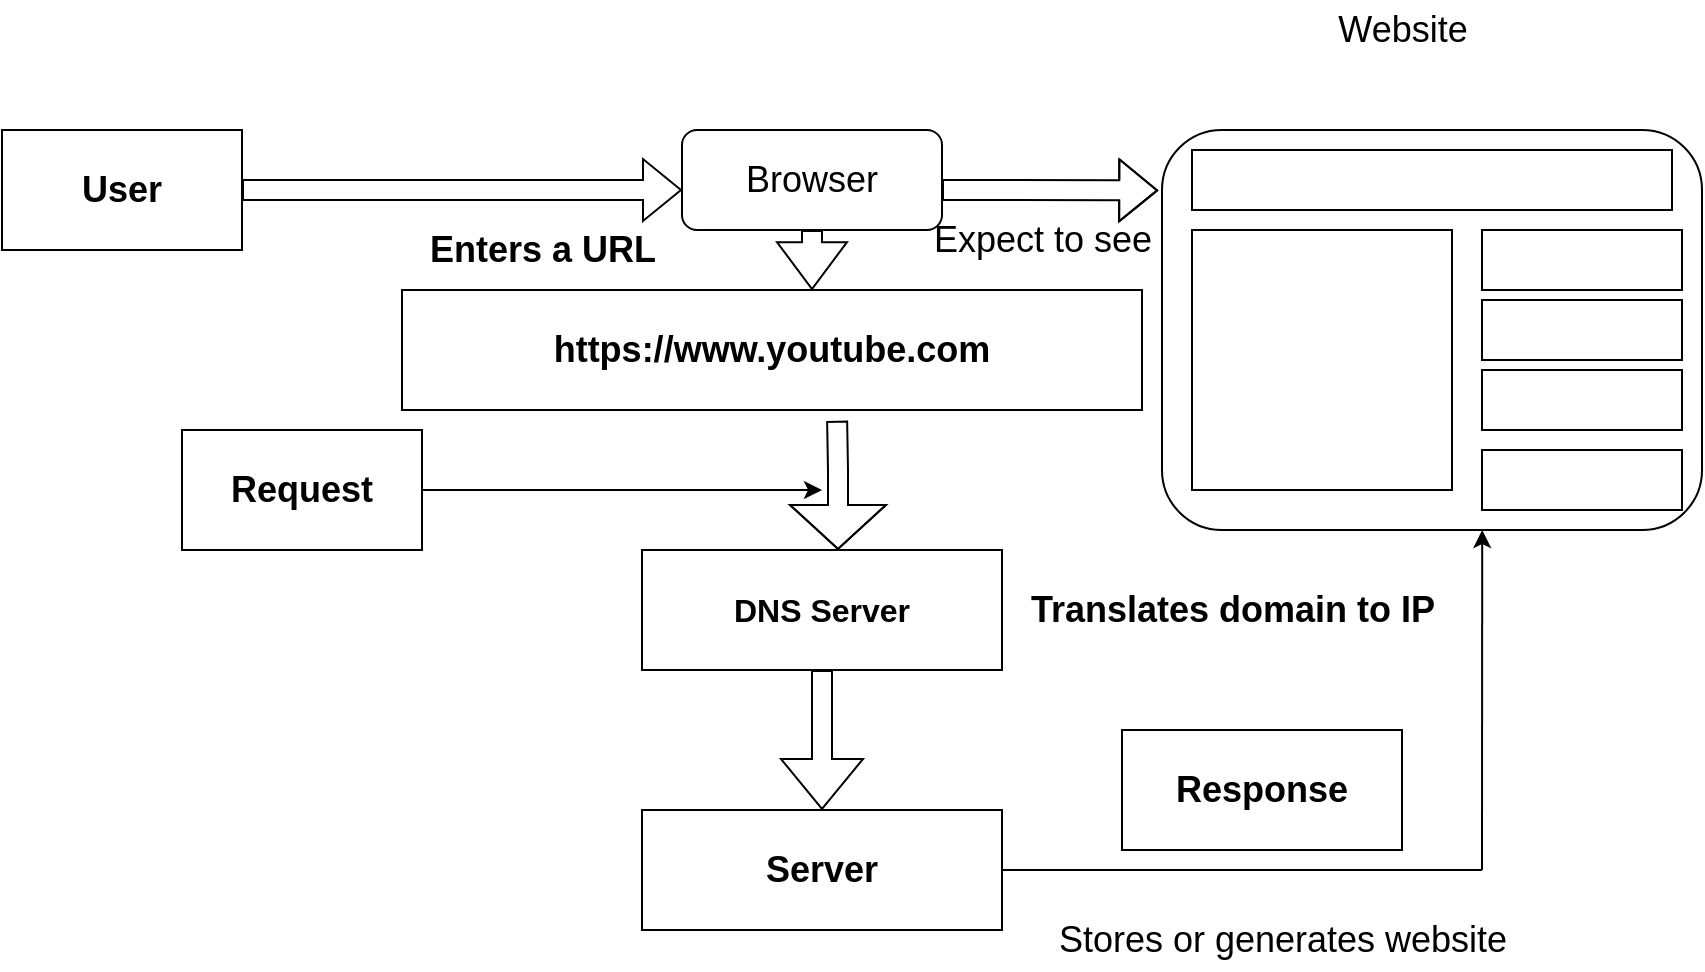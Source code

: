 <mxfile version="15.7.0" type="device"><diagram id="C5RBs43oDa-KdzZeNtuy" name="Page-1"><mxGraphModel dx="1861" dy="579" grid="1" gridSize="10" guides="1" tooltips="1" connect="1" arrows="1" fold="1" page="1" pageScale="1" pageWidth="827" pageHeight="1169" math="0" shadow="0"><root><mxCell id="WIyWlLk6GJQsqaUBKTNV-0"/><mxCell id="WIyWlLk6GJQsqaUBKTNV-1" parent="WIyWlLk6GJQsqaUBKTNV-0"/><mxCell id="WIyWlLk6GJQsqaUBKTNV-3" value="&lt;font style=&quot;font-size: 18px&quot;&gt;Browser&lt;/font&gt;" style="rounded=1;whiteSpace=wrap;html=1;fontSize=12;glass=0;strokeWidth=1;shadow=0;" parent="WIyWlLk6GJQsqaUBKTNV-1" vertex="1"><mxGeometry x="280" y="80" width="130" height="50" as="geometry"/></mxCell><mxCell id="F7zEI33wRg4q1jEbdCbP-1" style="edgeStyle=orthogonalEdgeStyle;rounded=0;orthogonalLoop=1;jettySize=auto;html=1;" edge="1" parent="WIyWlLk6GJQsqaUBKTNV-1"><mxGeometry relative="1" as="geometry"><mxPoint x="530" y="180" as="targetPoint"/><mxPoint x="520" y="180" as="sourcePoint"/></mxGeometry></mxCell><mxCell id="F7zEI33wRg4q1jEbdCbP-0" value="" style="rounded=1;whiteSpace=wrap;html=1;fontSize=12;glass=0;strokeWidth=1;shadow=0;" vertex="1" parent="WIyWlLk6GJQsqaUBKTNV-1"><mxGeometry x="520" y="80" width="270" height="200" as="geometry"/></mxCell><mxCell id="F7zEI33wRg4q1jEbdCbP-2" value="&lt;font style=&quot;font-size: 18px&quot;&gt;&lt;b&gt;https://www.youtube.com&lt;/b&gt;&lt;/font&gt;" style="rounded=0;whiteSpace=wrap;html=1;" vertex="1" parent="WIyWlLk6GJQsqaUBKTNV-1"><mxGeometry x="140" y="160" width="370" height="60" as="geometry"/></mxCell><mxCell id="F7zEI33wRg4q1jEbdCbP-14" value="&lt;font size=&quot;3&quot;&gt;&lt;b&gt;DNS Server&lt;/b&gt;&lt;/font&gt;" style="rounded=0;whiteSpace=wrap;html=1;" vertex="1" parent="WIyWlLk6GJQsqaUBKTNV-1"><mxGeometry x="260" y="290" width="180" height="60" as="geometry"/></mxCell><mxCell id="F7zEI33wRg4q1jEbdCbP-15" value="&lt;font style=&quot;font-size: 18px&quot;&gt;&lt;b&gt;Server&lt;/b&gt;&lt;/font&gt;" style="rounded=0;whiteSpace=wrap;html=1;" vertex="1" parent="WIyWlLk6GJQsqaUBKTNV-1"><mxGeometry x="260" y="420" width="180" height="60" as="geometry"/></mxCell><mxCell id="F7zEI33wRg4q1jEbdCbP-16" value="&lt;font style=&quot;font-size: 18px&quot;&gt;&lt;b&gt;Request&lt;/b&gt;&lt;/font&gt;" style="rounded=0;whiteSpace=wrap;html=1;" vertex="1" parent="WIyWlLk6GJQsqaUBKTNV-1"><mxGeometry x="30" y="230" width="120" height="60" as="geometry"/></mxCell><mxCell id="F7zEI33wRg4q1jEbdCbP-17" value="&lt;font style=&quot;font-size: 18px&quot;&gt;&lt;b&gt;User&lt;/b&gt;&lt;/font&gt;" style="rounded=0;whiteSpace=wrap;html=1;" vertex="1" parent="WIyWlLk6GJQsqaUBKTNV-1"><mxGeometry x="-60" y="80" width="120" height="60" as="geometry"/></mxCell><mxCell id="F7zEI33wRg4q1jEbdCbP-20" value="" style="endArrow=classic;html=1;rounded=0;entryX=0.593;entryY=1;entryDx=0;entryDy=0;entryPerimeter=0;" edge="1" parent="WIyWlLk6GJQsqaUBKTNV-1" target="F7zEI33wRg4q1jEbdCbP-0"><mxGeometry width="50" height="50" relative="1" as="geometry"><mxPoint x="680" y="450" as="sourcePoint"/><mxPoint x="680" y="290" as="targetPoint"/><Array as="points"/></mxGeometry></mxCell><mxCell id="F7zEI33wRg4q1jEbdCbP-22" value="" style="endArrow=none;html=1;rounded=0;exitX=1;exitY=0.5;exitDx=0;exitDy=0;" edge="1" parent="WIyWlLk6GJQsqaUBKTNV-1" source="F7zEI33wRg4q1jEbdCbP-15"><mxGeometry width="50" height="50" relative="1" as="geometry"><mxPoint x="440" y="460" as="sourcePoint"/><mxPoint x="680" y="450" as="targetPoint"/></mxGeometry></mxCell><mxCell id="F7zEI33wRg4q1jEbdCbP-27" value="" style="shape=flexArrow;endArrow=classic;html=1;rounded=0;exitX=0.5;exitY=1;exitDx=0;exitDy=0;endWidth=30;endSize=8;" edge="1" parent="WIyWlLk6GJQsqaUBKTNV-1" source="F7zEI33wRg4q1jEbdCbP-14" target="F7zEI33wRg4q1jEbdCbP-15"><mxGeometry width="50" height="50" relative="1" as="geometry"><mxPoint x="390" y="350" as="sourcePoint"/><mxPoint x="368" y="420" as="targetPoint"/></mxGeometry></mxCell><mxCell id="F7zEI33wRg4q1jEbdCbP-28" value="" style="shape=flexArrow;endArrow=classic;html=1;rounded=0;exitX=0.588;exitY=1.09;exitDx=0;exitDy=0;exitPerimeter=0;endWidth=37;endSize=7.01;" edge="1" parent="WIyWlLk6GJQsqaUBKTNV-1" source="F7zEI33wRg4q1jEbdCbP-2"><mxGeometry width="50" height="50" relative="1" as="geometry"><mxPoint x="330" y="270" as="sourcePoint"/><mxPoint x="358" y="290" as="targetPoint"/><Array as="points"><mxPoint x="358" y="250"/></Array></mxGeometry></mxCell><mxCell id="F7zEI33wRg4q1jEbdCbP-29" value="" style="shape=flexArrow;endArrow=classic;html=1;rounded=0;exitX=0.5;exitY=1;exitDx=0;exitDy=0;endWidth=24;endSize=7.47;" edge="1" parent="WIyWlLk6GJQsqaUBKTNV-1" source="WIyWlLk6GJQsqaUBKTNV-3"><mxGeometry width="50" height="50" relative="1" as="geometry"><mxPoint x="340" y="180" as="sourcePoint"/><mxPoint x="345" y="160" as="targetPoint"/></mxGeometry></mxCell><mxCell id="F7zEI33wRg4q1jEbdCbP-30" value="" style="shape=flexArrow;endArrow=classic;html=1;rounded=0;" edge="1" parent="WIyWlLk6GJQsqaUBKTNV-1" source="F7zEI33wRg4q1jEbdCbP-17"><mxGeometry width="50" height="50" relative="1" as="geometry"><mxPoint x="130" y="140" as="sourcePoint"/><mxPoint x="280" y="110" as="targetPoint"/></mxGeometry></mxCell><mxCell id="F7zEI33wRg4q1jEbdCbP-31" value="" style="shape=flexArrow;endArrow=classic;html=1;rounded=0;startArrow=none;" edge="1" parent="WIyWlLk6GJQsqaUBKTNV-1" source="F7zEI33wRg4q1jEbdCbP-43"><mxGeometry width="50" height="50" relative="1" as="geometry"><mxPoint x="440" y="120" as="sourcePoint"/><mxPoint x="510" y="120" as="targetPoint"/></mxGeometry></mxCell><mxCell id="F7zEI33wRg4q1jEbdCbP-32" value="" style="endArrow=classic;html=1;rounded=0;" edge="1" parent="WIyWlLk6GJQsqaUBKTNV-1" source="F7zEI33wRg4q1jEbdCbP-16"><mxGeometry width="50" height="50" relative="1" as="geometry"><mxPoint x="200" y="290" as="sourcePoint"/><mxPoint x="350" y="260" as="targetPoint"/></mxGeometry></mxCell><mxCell id="F7zEI33wRg4q1jEbdCbP-33" value="&lt;font style=&quot;font-size: 18px&quot;&gt;&lt;b&gt;Response&lt;/b&gt;&lt;/font&gt;" style="rounded=0;whiteSpace=wrap;html=1;" vertex="1" parent="WIyWlLk6GJQsqaUBKTNV-1"><mxGeometry x="500" y="380" width="140" height="60" as="geometry"/></mxCell><mxCell id="F7zEI33wRg4q1jEbdCbP-35" value="" style="rounded=0;whiteSpace=wrap;html=1;fontSize=18;" vertex="1" parent="WIyWlLk6GJQsqaUBKTNV-1"><mxGeometry x="535" y="90" width="240" height="30" as="geometry"/></mxCell><mxCell id="F7zEI33wRg4q1jEbdCbP-36" value="" style="whiteSpace=wrap;html=1;aspect=fixed;fontSize=18;" vertex="1" parent="WIyWlLk6GJQsqaUBKTNV-1"><mxGeometry x="535" y="130" width="130" height="130" as="geometry"/></mxCell><mxCell id="F7zEI33wRg4q1jEbdCbP-37" value="" style="rounded=0;whiteSpace=wrap;html=1;fontSize=18;" vertex="1" parent="WIyWlLk6GJQsqaUBKTNV-1"><mxGeometry x="680" y="130" width="100" height="30" as="geometry"/></mxCell><mxCell id="F7zEI33wRg4q1jEbdCbP-38" value="" style="rounded=0;whiteSpace=wrap;html=1;fontSize=18;" vertex="1" parent="WIyWlLk6GJQsqaUBKTNV-1"><mxGeometry x="680" y="165" width="100" height="30" as="geometry"/></mxCell><mxCell id="F7zEI33wRg4q1jEbdCbP-40" value="" style="rounded=0;whiteSpace=wrap;html=1;fontSize=18;" vertex="1" parent="WIyWlLk6GJQsqaUBKTNV-1"><mxGeometry x="680" y="200" width="100" height="30" as="geometry"/></mxCell><mxCell id="F7zEI33wRg4q1jEbdCbP-41" value="" style="rounded=0;whiteSpace=wrap;html=1;fontSize=18;" vertex="1" parent="WIyWlLk6GJQsqaUBKTNV-1"><mxGeometry x="680" y="240" width="100" height="30" as="geometry"/></mxCell><mxCell id="F7zEI33wRg4q1jEbdCbP-42" value="Website" style="text;html=1;align=center;verticalAlign=middle;resizable=0;points=[];autosize=1;strokeColor=none;fillColor=none;fontSize=18;" vertex="1" parent="WIyWlLk6GJQsqaUBKTNV-1"><mxGeometry x="600" y="15" width="80" height="30" as="geometry"/></mxCell><mxCell id="F7zEI33wRg4q1jEbdCbP-45" value="Stores or generates website" style="text;html=1;align=center;verticalAlign=middle;resizable=0;points=[];autosize=1;strokeColor=none;fillColor=none;fontSize=18;" vertex="1" parent="WIyWlLk6GJQsqaUBKTNV-1"><mxGeometry x="460" y="470" width="240" height="30" as="geometry"/></mxCell><mxCell id="F7zEI33wRg4q1jEbdCbP-43" value="Expect to see" style="text;html=1;align=center;verticalAlign=middle;resizable=0;points=[];autosize=1;strokeColor=none;fillColor=none;fontSize=18;" vertex="1" parent="WIyWlLk6GJQsqaUBKTNV-1"><mxGeometry x="400" y="120" width="120" height="30" as="geometry"/></mxCell><mxCell id="F7zEI33wRg4q1jEbdCbP-46" value="" style="shape=flexArrow;endArrow=none;html=1;rounded=0;" edge="1" parent="WIyWlLk6GJQsqaUBKTNV-1" target="F7zEI33wRg4q1jEbdCbP-43"><mxGeometry width="50" height="50" relative="1" as="geometry"><mxPoint x="440" y="120" as="sourcePoint"/><mxPoint x="510" y="120" as="targetPoint"/></mxGeometry></mxCell><mxCell id="F7zEI33wRg4q1jEbdCbP-48" value="" style="shape=flexArrow;endArrow=classic;html=1;rounded=0;fontSize=18;entryX=-0.007;entryY=0.151;entryDx=0;entryDy=0;entryPerimeter=0;" edge="1" parent="WIyWlLk6GJQsqaUBKTNV-1" target="F7zEI33wRg4q1jEbdCbP-0"><mxGeometry width="50" height="50" relative="1" as="geometry"><mxPoint x="410" y="110" as="sourcePoint"/><mxPoint x="490" y="80" as="targetPoint"/><Array as="points"><mxPoint x="440" y="110"/></Array></mxGeometry></mxCell><mxCell id="F7zEI33wRg4q1jEbdCbP-49" value="&lt;b&gt;Enters a URL&lt;/b&gt;" style="text;html=1;align=center;verticalAlign=middle;resizable=0;points=[];autosize=1;strokeColor=none;fillColor=none;fontSize=18;" vertex="1" parent="WIyWlLk6GJQsqaUBKTNV-1"><mxGeometry x="145" y="125" width="130" height="30" as="geometry"/></mxCell><mxCell id="F7zEI33wRg4q1jEbdCbP-50" value="&lt;b&gt;Translates domain to IP&lt;/b&gt;" style="text;html=1;align=center;verticalAlign=middle;resizable=0;points=[];autosize=1;strokeColor=none;fillColor=none;fontSize=18;" vertex="1" parent="WIyWlLk6GJQsqaUBKTNV-1"><mxGeometry x="445" y="305" width="220" height="30" as="geometry"/></mxCell></root></mxGraphModel></diagram></mxfile>